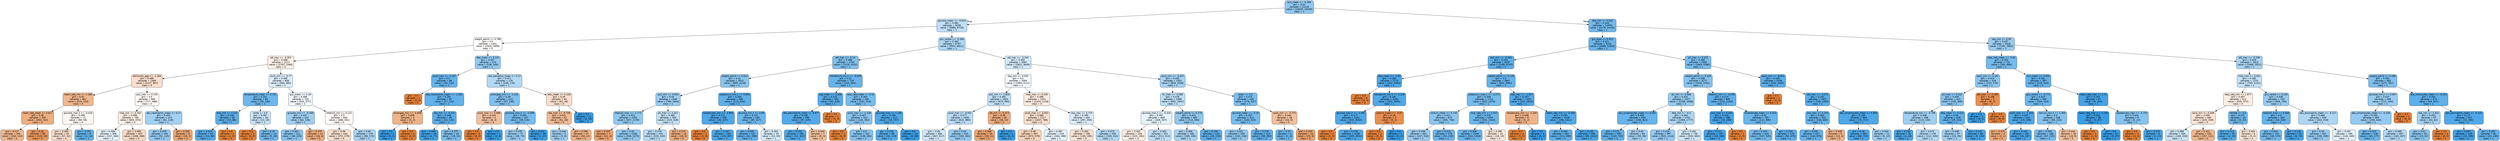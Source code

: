 digraph Tree {
node [shape=box, style="filled, rounded", color="black", fontname="helvetica"] ;
edge [fontname="helvetica"] ;
0 [label="bun_mean <= -0.394\ngini = 0.42\nsamples = 21218\nvalue = [10045, 23445]\nclass = 1", fillcolor="#8ec7f0"] ;
1 [label="glucose_mean <= -0.624\ngini = 0.481\nsamples = 9248\nvalue = [5866, 8710]\nclass = 1", fillcolor="#bedff7"] ;
0 -> 1 [labeldistance=2.5, labelangle=45, headlabel="True"] ;
2 [label="weight_admit <= 0.788\ngini = 0.5\nsamples = 2451\nvalue = [1925, 1899]\nclass = 0", fillcolor="#fffdfc"] ;
1 -> 2 ;
3 [label="ptt_max <= -0.352\ngini = 0.498\nsamples = 2177\nvalue = [1787, 1590]\nclass = 0", fillcolor="#fcf1e9"] ;
2 -> 3 ;
4 [label="admission_age <= -1.364\ngini = 0.489\nsamples = 1369\nvalue = [1227, 907]\nclass = 0", fillcolor="#f8decb"] ;
3 -> 4 ;
5 [label="heart_rate_min <= 1.186\ngini = 0.42\nsamples = 461\nvalue = [510, 219]\nclass = 0", fillcolor="#f0b78e"] ;
4 -> 5 ;
6 [label="heart_rate_mean <= 0.617\ngini = 0.39\nsamples = 390\nvalue = [450, 163]\nclass = 0", fillcolor="#eeaf81"] ;
5 -> 6 ;
7 [label="gini = 0.417\nsamples = 305\nvalue = [340, 143]\nclass = 0", fillcolor="#f0b68c"] ;
6 -> 7 ;
8 [label="gini = 0.26\nsamples = 85\nvalue = [110, 20]\nclass = 0", fillcolor="#ea985d"] ;
6 -> 8 ;
9 [label="glucose_max.2 <= -0.416\ngini = 0.499\nsamples = 71\nvalue = [60, 56]\nclass = 0", fillcolor="#fdf7f2"] ;
5 -> 9 ;
10 [label="gini = 0.489\nsamples = 62\nvalue = [57, 42]\nclass = 0", fillcolor="#f8decb"] ;
9 -> 10 ;
11 [label="gini = 0.291\nsamples = 9\nvalue = [3, 14]\nclass = 1", fillcolor="#63b2eb"] ;
9 -> 11 ;
12 [label="po2_max <= 0.155\ngini = 0.5\nsamples = 908\nvalue = [717, 688]\nclass = 0", fillcolor="#fefaf7"] ;
4 -> 12 ;
13 [label="mbp_min <= 0.162\ngini = 0.498\nsamples = 795\nvalue = [655, 570]\nclass = 0", fillcolor="#fcefe5"] ;
12 -> 13 ;
14 [label="gini = 0.498\nsamples = 358\nvalue = [247, 284]\nclass = 1", fillcolor="#e5f2fc"] ;
13 -> 14 ;
15 [label="gini = 0.485\nsamples = 437\nvalue = [408, 286]\nclass = 0", fillcolor="#f7d9c4"] ;
13 -> 15 ;
16 [label="abs_neutrophils_mean <= 0.27\ngini = 0.452\nsamples = 113\nvalue = [62, 118]\nclass = 1", fillcolor="#a1d0f3"] ;
12 -> 16 ;
17 [label="gini = 0.429\nsamples = 104\nvalue = [52, 115]\nclass = 1", fillcolor="#93c9f1"] ;
16 -> 17 ;
18 [label="gini = 0.355\nsamples = 9\nvalue = [10, 3]\nclass = 0", fillcolor="#eda774"] ;
16 -> 18 ;
19 [label="pco2_min <= -0.77\ngini = 0.495\nsamples = 808\nvalue = [560, 683]\nclass = 1", fillcolor="#dbedfa"] ;
3 -> 19 ;
20 [label="temperature_mean <= 0.791\ngini = 0.331\nsamples = 83\nvalue = [28, 106]\nclass = 1", fillcolor="#6db7ec"] ;
19 -> 20 ;
21 [label="dbp_min <= 2.151\ngini = 0.249\nsamples = 65\nvalue = [15, 88]\nclass = 1", fillcolor="#5baee9"] ;
20 -> 21 ;
22 [label="gini = 0.224\nsamples = 63\nvalue = [13, 88]\nclass = 1", fillcolor="#56abe9"] ;
21 -> 22 ;
23 [label="gini = 0.0\nsamples = 2\nvalue = [2, 0]\nclass = 0", fillcolor="#e58139"] ;
21 -> 23 ;
24 [label="white <= 0.5\ngini = 0.487\nsamples = 18\nvalue = [13, 18]\nclass = 1", fillcolor="#c8e4f8"] ;
20 -> 24 ;
25 [label="gini = 0.0\nsamples = 5\nvalue = [8, 0]\nclass = 0", fillcolor="#e58139"] ;
24 -> 25 ;
26 [label="gini = 0.34\nsamples = 13\nvalue = [5, 18]\nclass = 1", fillcolor="#70b8ec"] ;
24 -> 26 ;
27 [label="gcs_motor <= 0.26\ngini = 0.499\nsamples = 725\nvalue = [532, 577]\nclass = 1", fillcolor="#f0f7fd"] ;
19 -> 27 ;
28 [label="glucose_min <= -0.268\ngini = 0.447\nsamples = 122\nvalue = [64, 126]\nclass = 1", fillcolor="#9ecff2"] ;
27 -> 28 ;
29 [label="gini = 0.401\nsamples = 111\nvalue = [46, 120]\nclass = 1", fillcolor="#85c3ef"] ;
28 -> 29 ;
30 [label="gini = 0.375\nsamples = 11\nvalue = [18, 6]\nclass = 0", fillcolor="#eeab7b"] ;
28 -> 30 ;
31 [label="totalco2_min <= 0.122\ngini = 0.5\nsamples = 603\nvalue = [468, 451]\nclass = 0", fillcolor="#fefaf8"] ;
27 -> 31 ;
32 [label="gini = 0.49\nsamples = 424\nvalue = [372, 279]\nclass = 0", fillcolor="#f8e0ce"] ;
31 -> 32 ;
33 [label="gini = 0.46\nsamples = 179\nvalue = [96, 172]\nclass = 1", fillcolor="#a8d4f4"] ;
31 -> 33 ;
34 [label="dbp_mean <= 0.221\ngini = 0.427\nsamples = 274\nvalue = [138, 309]\nclass = 1", fillcolor="#91c9f1"] ;
2 -> 34 ;
35 [label="pco2_max <= -2.187\ngini = 0.3\nsamples = 98\nvalue = [30, 133]\nclass = 1", fillcolor="#66b3eb"] ;
34 -> 35 ;
36 [label="gini = 0.0\nsamples = 1\nvalue = [3, 0]\nclass = 0", fillcolor="#e58139"] ;
35 -> 36 ;
37 [label="abs_neutrophils_mean <= -1.261\ngini = 0.281\nsamples = 97\nvalue = [27, 133]\nclass = 1", fillcolor="#61b1ea"] ;
35 -> 37 ;
38 [label="aniongap_min <= -0.409\ngini = 0.408\nsamples = 4\nvalue = [5, 2]\nclass = 0", fillcolor="#efb388"] ;
37 -> 38 ;
39 [label="gini = 0.0\nsamples = 1\nvalue = [0, 2]\nclass = 1", fillcolor="#399de5"] ;
38 -> 39 ;
40 [label="gini = 0.0\nsamples = 3\nvalue = [5, 0]\nclass = 0", fillcolor="#e58139"] ;
38 -> 40 ;
41 [label="sbp_min <= -0.141\ngini = 0.246\nsamples = 93\nvalue = [22, 131]\nclass = 1", fillcolor="#5aade9"] ;
37 -> 41 ;
42 [label="gini = 0.094\nsamples = 49\nvalue = [4, 77]\nclass = 1", fillcolor="#43a2e6"] ;
41 -> 42 ;
43 [label="gini = 0.375\nsamples = 44\nvalue = [18, 54]\nclass = 1", fillcolor="#7bbeee"] ;
41 -> 43 ;
44 [label="abs_basophils_mean <= 0.12\ngini = 0.471\nsamples = 176\nvalue = [108, 176]\nclass = 1", fillcolor="#b2d9f5"] ;
34 -> 44 ;
45 [label="aniongap_min <= -1.242\ngini = 0.39\nsamples = 112\nvalue = [47, 130]\nclass = 1", fillcolor="#81c0ee"] ;
44 -> 45 ;
46 [label="pco2_max <= 0.588\ngini = 0.444\nsamples = 5\nvalue = [8, 4]\nclass = 0", fillcolor="#f2c09c"] ;
45 -> 46 ;
47 [label="gini = 0.0\nsamples = 4\nvalue = [8, 0]\nclass = 0", fillcolor="#e58139"] ;
46 -> 47 ;
48 [label="gini = 0.0\nsamples = 1\nvalue = [0, 4]\nclass = 1", fillcolor="#399de5"] ;
46 -> 48 ;
49 [label="glucose_max.2 <= -0.498\ngini = 0.361\nsamples = 107\nvalue = [39, 126]\nclass = 1", fillcolor="#76bbed"] ;
45 -> 49 ;
50 [label="gini = 0.439\nsamples = 77\nvalue = [38, 79]\nclass = 1", fillcolor="#98ccf2"] ;
49 -> 50 ;
51 [label="gini = 0.041\nsamples = 30\nvalue = [1, 47]\nclass = 1", fillcolor="#3d9fe6"] ;
49 -> 51 ;
52 [label="wbc_mean <= 0.126\ngini = 0.49\nsamples = 64\nvalue = [61, 46]\nclass = 0", fillcolor="#f9e0ce"] ;
44 -> 52 ;
53 [label="sbp_max <= -0.709\ngini = 0.431\nsamples = 52\nvalue = [61, 28]\nclass = 0", fillcolor="#f1bb94"] ;
52 -> 53 ;
54 [label="gini = 0.444\nsamples = 5\nvalue = [3, 6]\nclass = 1", fillcolor="#9ccef2"] ;
53 -> 54 ;
55 [label="gini = 0.399\nsamples = 47\nvalue = [58, 22]\nclass = 0", fillcolor="#efb184"] ;
53 -> 55 ;
56 [label="gini = 0.0\nsamples = 12\nvalue = [0, 18]\nclass = 1", fillcolor="#399de5"] ;
52 -> 56 ;
57 [label="gcs_verbal <= -0.308\ngini = 0.464\nsamples = 6797\nvalue = [3941, 6811]\nclass = 1", fillcolor="#acd6f4"] ;
1 -> 57 ;
58 [label="ptt_max <= -0.14\ngini = 0.386\nsamples = 2730\nvalue = [1119, 3162]\nclass = 1", fillcolor="#7fc0ee"] ;
57 -> 58 ;
59 [label="weight_admit <= 0.645\ngini = 0.41\nsamples = 2012\nvalue = [895, 2218]\nclass = 1", fillcolor="#89c5ef"] ;
58 -> 59 ;
60 [label="po2_min <= 0.953\ngini = 0.44\nsamples = 1546\nvalue = [780, 1604]\nclass = 1", fillcolor="#99cdf2"] ;
59 -> 60 ;
61 [label="totalco2_max <= -1.773\ngini = 0.423\nsamples = 1191\nvalue = [557, 1278]\nclass = 1", fillcolor="#8fc8f0"] ;
60 -> 61 ;
62 [label="gini = 0.337\nsamples = 7\nvalue = [11, 3]\nclass = 0", fillcolor="#eca36f"] ;
61 -> 62 ;
63 [label="gini = 0.42\nsamples = 1184\nvalue = [546, 1275]\nclass = 1", fillcolor="#8ec7f0"] ;
61 -> 63 ;
64 [label="ph_max <= 2.021\ngini = 0.482\nsamples = 355\nvalue = [223, 326]\nclass = 1", fillcolor="#c0e0f7"] ;
60 -> 64 ;
65 [label="gini = 0.476\nsamples = 341\nvalue = [205, 320]\nclass = 1", fillcolor="#b8dcf6"] ;
64 -> 65 ;
66 [label="gini = 0.375\nsamples = 14\nvalue = [18, 6]\nclass = 0", fillcolor="#eeab7b"] ;
64 -> 66 ;
67 [label="potassium_min.1 <= 0.056\ngini = 0.266\nsamples = 466\nvalue = [115, 614]\nclass = 1", fillcolor="#5eafea"] ;
59 -> 67 ;
68 [label="baseexcess_min <= -3.984\ngini = 0.171\nsamples = 206\nvalue = [30, 287]\nclass = 1", fillcolor="#4ea7e8"] ;
67 -> 68 ;
69 [label="gini = 0.0\nsamples = 1\nvalue = [1, 0]\nclass = 0", fillcolor="#e58139"] ;
68 -> 69 ;
70 [label="gini = 0.167\nsamples = 205\nvalue = [29, 287]\nclass = 1", fillcolor="#4da7e8"] ;
68 -> 70 ;
71 [label="glucose_min.2 <= 0.86\ngini = 0.327\nsamples = 260\nvalue = [85, 327]\nclass = 1", fillcolor="#6cb6ec"] ;
67 -> 71 ;
72 [label="gini = 0.285\nsamples = 227\nvalue = [62, 298]\nclass = 1", fillcolor="#62b1ea"] ;
71 -> 72 ;
73 [label="gini = 0.493\nsamples = 33\nvalue = [23, 29]\nclass = 1", fillcolor="#d6ebfa"] ;
71 -> 73 ;
74 [label="hematocrit_min.1 <= -0.829\ngini = 0.31\nsamples = 718\nvalue = [224, 944]\nclass = 1", fillcolor="#68b4eb"] ;
58 -> 74 ;
75 [label="sbp_mean <= 1.836\ngini = 0.222\nsamples = 292\nvalue = [62, 425]\nclass = 1", fillcolor="#56abe9"] ;
74 -> 75 ;
76 [label="abs_eosinophils_mean <= 0.977\ngini = 0.209\nsamples = 290\nvalue = [57, 425]\nclass = 1", fillcolor="#54aae8"] ;
75 -> 76 ;
77 [label="gini = 0.192\nsamples = 283\nvalue = [51, 422]\nclass = 1", fillcolor="#51a9e8"] ;
76 -> 77 ;
78 [label="gini = 0.444\nsamples = 7\nvalue = [6, 3]\nclass = 0", fillcolor="#f2c09c"] ;
76 -> 78 ;
79 [label="gini = 0.0\nsamples = 2\nvalue = [5, 0]\nclass = 0", fillcolor="#e58139"] ;
75 -> 79 ;
80 [label="resp_rate_mean <= 0.32\ngini = 0.363\nsamples = 426\nvalue = [162, 519]\nclass = 1", fillcolor="#77bced"] ;
74 -> 80 ;
81 [label="pco2_max <= -1.248\ngini = 0.407\nsamples = 315\nvalue = [144, 362]\nclass = 1", fillcolor="#88c4ef"] ;
80 -> 81 ;
82 [label="gini = 0.0\nsamples = 3\nvalue = [6, 0]\nclass = 0", fillcolor="#e58139"] ;
81 -> 82 ;
83 [label="gini = 0.4\nsamples = 312\nvalue = [138, 362]\nclass = 1", fillcolor="#84c2ef"] ;
81 -> 83 ;
84 [label="glucose_max <= 1.183\ngini = 0.185\nsamples = 111\nvalue = [18, 157]\nclass = 1", fillcolor="#50a8e8"] ;
80 -> 84 ;
85 [label="gini = 0.228\nsamples = 88\nvalue = [18, 119]\nclass = 1", fillcolor="#57ace9"] ;
84 -> 85 ;
86 [label="gini = 0.0\nsamples = 23\nvalue = [0, 38]\nclass = 1", fillcolor="#399de5"] ;
84 -> 86 ;
87 [label="ptt_max <= -0.345\ngini = 0.492\nsamples = 4067\nvalue = [2822, 3649]\nclass = 1", fillcolor="#d2e9f9"] ;
57 -> 87 ;
88 [label="sbp_min <= 0.033\ngini = 0.5\nsamples = 2564\nvalue = [1994, 2111]\nclass = 1", fillcolor="#f4fafe"] ;
87 -> 88 ;
89 [label="po2_min <= 2.806\ngini = 0.481\nsamples = 1043\nvalue = [670, 993]\nclass = 1", fillcolor="#bfdff7"] ;
88 -> 89 ;
90 [label="pco2_max <= -0.052\ngini = 0.477\nsamples = 1008\nvalue = [632, 980]\nclass = 1", fillcolor="#b9dcf6"] ;
89 -> 90 ;
91 [label="gini = 0.49\nsamples = 684\nvalue = [467, 617]\nclass = 1", fillcolor="#cfe7f9"] ;
90 -> 91 ;
92 [label="gini = 0.43\nsamples = 324\nvalue = [165, 363]\nclass = 1", fillcolor="#93caf1"] ;
90 -> 92 ;
93 [label="ptt_min <= 0.073\ngini = 0.38\nsamples = 35\nvalue = [38, 13]\nclass = 0", fillcolor="#eeac7d"] ;
89 -> 93 ;
94 [label="gini = 0.348\nsamples = 34\nvalue = [38, 11]\nclass = 0", fillcolor="#eda572"] ;
93 -> 94 ;
95 [label="gini = 0.0\nsamples = 1\nvalue = [0, 2]\nclass = 1", fillcolor="#399de5"] ;
93 -> 95 ;
96 [label="mbp_max <= 0.355\ngini = 0.496\nsamples = 1521\nvalue = [1324, 1118]\nclass = 0", fillcolor="#fbebe0"] ;
88 -> 96 ;
97 [label="pco2_max <= -0.052\ngini = 0.489\nsamples = 1117\nvalue = [1037, 768]\nclass = 0", fillcolor="#f8decc"] ;
96 -> 97 ;
98 [label="gini = 0.48\nsamples = 907\nvalue = [873, 579]\nclass = 0", fillcolor="#f6d5bc"] ;
97 -> 98 ;
99 [label="gini = 0.497\nsamples = 210\nvalue = [164, 189]\nclass = 1", fillcolor="#e5f2fc"] ;
97 -> 99 ;
100 [label="sbp_max <= 0.719\ngini = 0.495\nsamples = 404\nvalue = [287, 350]\nclass = 1", fillcolor="#dbedfa"] ;
96 -> 100 ;
101 [label="gini = 0.493\nsamples = 158\nvalue = [138, 108]\nclass = 0", fillcolor="#f9e4d4"] ;
100 -> 101 ;
102 [label="gini = 0.472\nsamples = 246\nvalue = [149, 242]\nclass = 1", fillcolor="#b3d9f5"] ;
100 -> 102 ;
103 [label="pco2_min <= -0.007\ngini = 0.455\nsamples = 1503\nvalue = [828, 1538]\nclass = 1", fillcolor="#a4d2f3"] ;
87 -> 103 ;
104 [label="inr_max <= -0.083\ngini = 0.478\nsamples = 1069\nvalue = [652, 1001]\nclass = 1", fillcolor="#baddf6"] ;
103 -> 104 ;
105 [label="glucose_max.2 <= -0.334\ngini = 0.497\nsamples = 609\nvalue = [438, 507]\nclass = 1", fillcolor="#e4f2fb"] ;
104 -> 105 ;
106 [label="gini = 0.497\nsamples = 258\nvalue = [225, 194]\nclass = 0", fillcolor="#fbeee4"] ;
105 -> 106 ;
107 [label="gini = 0.482\nsamples = 351\nvalue = [213, 313]\nclass = 1", fillcolor="#c0e0f7"] ;
105 -> 107 ;
108 [label="weight_admit <= 0.278\ngini = 0.422\nsamples = 460\nvalue = [214, 494]\nclass = 1", fillcolor="#8fc7f0"] ;
104 -> 108 ;
109 [label="gini = 0.459\nsamples = 346\nvalue = [186, 336]\nclass = 1", fillcolor="#a7d3f3"] ;
108 -> 109 ;
110 [label="gini = 0.256\nsamples = 114\nvalue = [28, 158]\nclass = 1", fillcolor="#5caeea"] ;
108 -> 110 ;
111 [label="asian <= 0.5\ngini = 0.372\nsamples = 434\nvalue = [176, 537]\nclass = 1", fillcolor="#7abdee"] ;
103 -> 111 ;
112 [label="glucose_mean <= -0.19\ngini = 0.357\nsamples = 416\nvalue = [160, 529]\nclass = 1", fillcolor="#75bbed"] ;
111 -> 112 ;
113 [label="gini = 0.421\nsamples = 204\nvalue = [102, 236]\nclass = 1", fillcolor="#8fc7f0"] ;
112 -> 113 ;
114 [label="gini = 0.276\nsamples = 212\nvalue = [58, 293]\nclass = 1", fillcolor="#60b0ea"] ;
112 -> 114 ;
115 [label="spo2_min <= -0.773\ngini = 0.444\nsamples = 18\nvalue = [16, 8]\nclass = 0", fillcolor="#f2c09c"] ;
111 -> 115 ;
116 [label="gini = 0.32\nsamples = 4\nvalue = [1, 4]\nclass = 1", fillcolor="#6ab6ec"] ;
115 -> 116 ;
117 [label="gini = 0.332\nsamples = 14\nvalue = [15, 4]\nclass = 0", fillcolor="#eca36e"] ;
115 -> 117 ;
118 [label="dbp_min <= 0.524\ngini = 0.344\nsamples = 11970\nvalue = [4179, 14735]\nclass = 1", fillcolor="#71b9ec"] ;
0 -> 118 [labeldistance=2.5, labelangle=-45, headlabel="False"] ;
119 [label="gcs_eyes <= 0.412\ngini = 0.311\nsamples = 9342\nvalue = [2848, 11933]\nclass = 1", fillcolor="#68b4eb"] ;
118 -> 119 ;
120 [label="po2_min <= -0.283\ngini = 0.254\nsamples = 5037\nvalue = [1185, 6747]\nclass = 1", fillcolor="#5caeea"] ;
119 -> 120 ;
121 [label="dbp_mean <= -2.65\ngini = 0.185\nsamples = 2170\nvalue = [352, 3055]\nclass = 1", fillcolor="#50a8e8"] ;
120 -> 121 ;
122 [label="gini = 0.0\nsamples = 6\nvalue = [10, 0]\nclass = 0", fillcolor="#e58139"] ;
121 -> 122 ;
123 [label="hematocrit_min.1 <= 3.329\ngini = 0.181\nsamples = 2164\nvalue = [342, 3055]\nclass = 1", fillcolor="#4fa8e8"] ;
121 -> 123 ;
124 [label="glucose_max.2 <= -1.092\ngini = 0.177\nsamples = 2161\nvalue = [333, 3054]\nclass = 1", fillcolor="#4fa8e8"] ;
123 -> 124 ;
125 [label="gini = 0.0\nsamples = 3\nvalue = [4, 0]\nclass = 0", fillcolor="#e58139"] ;
124 -> 125 ;
126 [label="gini = 0.176\nsamples = 2158\nvalue = [329, 3054]\nclass = 1", fillcolor="#4ea8e8"] ;
124 -> 126 ;
127 [label="sodium_mean <= -0.07\ngini = 0.18\nsamples = 3\nvalue = [9, 1]\nclass = 0", fillcolor="#e88f4f"] ;
123 -> 127 ;
128 [label="gini = 0.0\nsamples = 2\nvalue = [9, 0]\nclass = 0", fillcolor="#e58139"] ;
127 -> 128 ;
129 [label="gini = 0.0\nsamples = 1\nvalue = [0, 1]\nclass = 1", fillcolor="#399de5"] ;
127 -> 129 ;
130 [label="weight_admit <= 0.118\ngini = 0.3\nsamples = 2867\nvalue = [833, 3692]\nclass = 1", fillcolor="#66b3eb"] ;
120 -> 130 ;
131 [label="potassium_max.1 <= -0.273\ngini = 0.358\nsamples = 1714\nvalue = [632, 2079]\nclass = 1", fillcolor="#75bbed"] ;
130 -> 131 ;
132 [label="sodium_mean <= 0.734\ngini = 0.411\nsamples = 670\nvalue = [300, 736]\nclass = 1", fillcolor="#8ac5f0"] ;
131 -> 132 ;
133 [label="gini = 0.438\nsamples = 491\nvalue = [247, 516]\nclass = 1", fillcolor="#98ccf1"] ;
132 -> 133 ;
134 [label="gini = 0.313\nsamples = 179\nvalue = [53, 220]\nclass = 1", fillcolor="#69b5eb"] ;
132 -> 134 ;
135 [label="resp_rate_min <= 2.252\ngini = 0.318\nsamples = 1044\nvalue = [332, 1343]\nclass = 1", fillcolor="#6ab5eb"] ;
131 -> 135 ;
136 [label="gini = 0.309\nsamples = 1030\nvalue = [314, 1328]\nclass = 1", fillcolor="#68b4eb"] ;
135 -> 136 ;
137 [label="gini = 0.496\nsamples = 14\nvalue = [18, 15]\nclass = 0", fillcolor="#fbeade"] ;
135 -> 137 ;
138 [label="sbp_max <= -1.917\ngini = 0.197\nsamples = 1153\nvalue = [201, 1613]\nclass = 1", fillcolor="#52a9e8"] ;
130 -> 138 ;
139 [label="baseexcess_min <= -1.245\ngini = 0.408\nsamples = 5\nvalue = [5, 2]\nclass = 0", fillcolor="#efb388"] ;
138 -> 139 ;
140 [label="gini = 0.0\nsamples = 3\nvalue = [5, 0]\nclass = 0", fillcolor="#e58139"] ;
139 -> 140 ;
141 [label="gini = 0.0\nsamples = 2\nvalue = [0, 2]\nclass = 1", fillcolor="#399de5"] ;
139 -> 141 ;
142 [label="heart_rate_min <= -0.456\ngini = 0.193\nsamples = 1148\nvalue = [196, 1611]\nclass = 1", fillcolor="#51a9e8"] ;
138 -> 142 ;
143 [label="gini = 0.264\nsamples = 442\nvalue = [111, 599]\nclass = 1", fillcolor="#5eafea"] ;
142 -> 143 ;
144 [label="gini = 0.143\nsamples = 706\nvalue = [85, 1012]\nclass = 1", fillcolor="#4aa5e7"] ;
142 -> 144 ;
145 [label="ph_max <= 0.152\ngini = 0.368\nsamples = 4305\nvalue = [1663, 5186]\nclass = 1", fillcolor="#78bced"] ;
119 -> 145 ;
146 [label="weight_admit <= 0.425\ngini = 0.398\nsamples = 3277\nvalue = [1429, 3781]\nclass = 1", fillcolor="#84c2ef"] ;
145 -> 146 ;
147 [label="ph_min <= 0.058\ngini = 0.432\nsamples = 2377\nvalue = [1198, 2598]\nclass = 1", fillcolor="#94caf1"] ;
146 -> 147 ;
148 [label="abs_lymphocytes_mean <= 0.063\ngini = 0.305\nsamples = 634\nvalue = [190, 821]\nclass = 1", fillcolor="#67b4eb"] ;
147 -> 148 ;
149 [label="gini = 0.271\nsamples = 550\nvalue = [140, 725]\nclass = 1", fillcolor="#5fb0ea"] ;
148 -> 149 ;
150 [label="gini = 0.45\nsamples = 84\nvalue = [50, 96]\nclass = 1", fillcolor="#a0d0f3"] ;
148 -> 150 ;
151 [label="dbp_min <= -0.3\ngini = 0.462\nsamples = 1743\nvalue = [1008, 1777]\nclass = 1", fillcolor="#a9d5f4"] ;
147 -> 151 ;
152 [label="gini = 0.429\nsamples = 997\nvalue = [503, 1114]\nclass = 1", fillcolor="#92c9f1"] ;
151 -> 152 ;
153 [label="gini = 0.491\nsamples = 746\nvalue = [505, 663]\nclass = 1", fillcolor="#d0e8f9"] ;
151 -> 153 ;
154 [label="totalco2_min <= -0.295\ngini = 0.273\nsamples = 900\nvalue = [231, 1183]\nclass = 1", fillcolor="#60b0ea"] ;
146 -> 154 ;
155 [label="po2_max <= 3.434\ngini = 0.116\nsamples = 198\nvalue = [19, 288]\nclass = 1", fillcolor="#46a3e7"] ;
154 -> 155 ;
156 [label="gini = 0.111\nsamples = 197\nvalue = [18, 288]\nclass = 1", fillcolor="#45a3e7"] ;
155 -> 156 ;
157 [label="gini = 0.0\nsamples = 1\nvalue = [1, 0]\nclass = 0", fillcolor="#e58139"] ;
155 -> 157 ;
158 [label="bicarbonate_mean <= 0.423\ngini = 0.31\nsamples = 702\nvalue = [212, 895]\nclass = 1", fillcolor="#68b4eb"] ;
154 -> 158 ;
159 [label="gini = 0.342\nsamples = 424\nvalue = [147, 525]\nclass = 1", fillcolor="#70b8ec"] ;
158 -> 159 ;
160 [label="gini = 0.254\nsamples = 278\nvalue = [65, 370]\nclass = 1", fillcolor="#5caeea"] ;
158 -> 160 ;
161 [label="spo2_min <= -8.954\ngini = 0.245\nsamples = 1028\nvalue = [234, 1405]\nclass = 1", fillcolor="#5aade9"] ;
145 -> 161 ;
162 [label="gini = 0.0\nsamples = 1\nvalue = [4, 0]\nclass = 0", fillcolor="#e58139"] ;
161 -> 162 ;
163 [label="ptt_max <= -0.274\ngini = 0.242\nsamples = 1027\nvalue = [230, 1405]\nclass = 1", fillcolor="#59ade9"] ;
161 -> 163 ;
164 [label="po2_max <= 2.154\ngini = 0.303\nsamples = 523\nvalue = [156, 683]\nclass = 1", fillcolor="#66b3eb"] ;
163 -> 164 ;
165 [label="gini = 0.291\nsamples = 517\nvalue = [146, 679]\nclass = 1", fillcolor="#64b2eb"] ;
164 -> 165 ;
166 [label="gini = 0.408\nsamples = 6\nvalue = [10, 4]\nclass = 0", fillcolor="#efb388"] ;
164 -> 166 ;
167 [label="abs_lymphocytes_mean <= 0.465\ngini = 0.169\nsamples = 504\nvalue = [74, 722]\nclass = 1", fillcolor="#4da7e8"] ;
163 -> 167 ;
168 [label="gini = 0.16\nsamples = 493\nvalue = [68, 710]\nclass = 1", fillcolor="#4ca6e7"] ;
167 -> 168 ;
169 [label="gini = 0.444\nsamples = 11\nvalue = [6, 12]\nclass = 1", fillcolor="#9ccef2"] ;
167 -> 169 ;
170 [label="sbp_min <= 0.09\ngini = 0.437\nsamples = 2628\nvalue = [1331, 2802]\nclass = 1", fillcolor="#97ccf1"] ;
118 -> 170 ;
171 [label="resp_rate_mean <= -0.01\ngini = 0.354\nsamples = 715\nvalue = [263, 880]\nclass = 1", fillcolor="#74baed"] ;
170 -> 171 ;
172 [label="spo2_min <= 1.161\ngini = 0.414\nsamples = 318\nvalue = [153, 370]\nclass = 1", fillcolor="#8bc6f0"] ;
171 -> 172 ;
173 [label="ph_max <= 0.152\ngini = 0.405\nsamples = 313\nvalue = [145, 369]\nclass = 1", fillcolor="#87c4ef"] ;
172 -> 173 ;
174 [label="temperature_min <= -0.796\ngini = 0.448\nsamples = 208\nvalue = [116, 226]\nclass = 1", fillcolor="#9fcff2"] ;
173 -> 174 ;
175 [label="gini = 0.156\nsamples = 32\nvalue = [4, 43]\nclass = 1", fillcolor="#4ba6e7"] ;
174 -> 175 ;
176 [label="gini = 0.471\nsamples = 176\nvalue = [112, 183]\nclass = 1", fillcolor="#b2d9f5"] ;
174 -> 176 ;
177 [label="dbp_mean <= 0.412\ngini = 0.28\nsamples = 105\nvalue = [29, 143]\nclass = 1", fillcolor="#61b1ea"] ;
173 -> 177 ;
178 [label="gini = 0.448\nsamples = 37\nvalue = [20, 39]\nclass = 1", fillcolor="#9fcff2"] ;
177 -> 178 ;
179 [label="gini = 0.147\nsamples = 68\nvalue = [9, 104]\nclass = 1", fillcolor="#4aa5e7"] ;
177 -> 179 ;
180 [label="ptt_max <= -0.396\ngini = 0.198\nsamples = 5\nvalue = [8, 1]\nclass = 0", fillcolor="#e89152"] ;
172 -> 180 ;
181 [label="gini = 0.0\nsamples = 1\nvalue = [0, 1]\nclass = 1", fillcolor="#399de5"] ;
180 -> 181 ;
182 [label="gini = 0.0\nsamples = 4\nvalue = [8, 0]\nclass = 0", fillcolor="#e58139"] ;
180 -> 182 ;
183 [label="bun_mean <= 0.953\ngini = 0.292\nsamples = 397\nvalue = [110, 510]\nclass = 1", fillcolor="#64b2eb"] ;
171 -> 183 ;
184 [label="gcs_verbal <= -0.772\ngini = 0.323\nsamples = 330\nvalue = [104, 410]\nclass = 1", fillcolor="#6bb6ec"] ;
183 -> 184 ;
185 [label="pco2_max <= -1.333\ngini = 0.167\nsamples = 124\nvalue = [19, 188]\nclass = 1", fillcolor="#4da7e8"] ;
184 -> 185 ;
186 [label="gini = 0.375\nsamples = 4\nvalue = [3, 1]\nclass = 0", fillcolor="#eeab7b"] ;
185 -> 186 ;
187 [label="gini = 0.145\nsamples = 120\nvalue = [16, 187]\nclass = 1", fillcolor="#4aa5e7"] ;
185 -> 187 ;
188 [label="calcium_min.1 <= 1.356\ngini = 0.4\nsamples = 206\nvalue = [85, 222]\nclass = 1", fillcolor="#85c3ef"] ;
184 -> 188 ;
189 [label="gini = 0.364\nsamples = 188\nvalue = [67, 213]\nclass = 1", fillcolor="#77bced"] ;
188 -> 189 ;
190 [label="gini = 0.444\nsamples = 18\nvalue = [18, 9]\nclass = 0", fillcolor="#f2c09c"] ;
188 -> 190 ;
191 [label="heart_rate_max <= 1.72\ngini = 0.107\nsamples = 67\nvalue = [6, 100]\nclass = 1", fillcolor="#45a3e7"] ;
183 -> 191 ;
192 [label="heart_rate_max <= -1.245\ngini = 0.022\nsamples = 58\nvalue = [1, 87]\nclass = 1", fillcolor="#3b9ee5"] ;
191 -> 192 ;
193 [label="gini = 0.0\nsamples = 1\nvalue = [1, 0]\nclass = 0", fillcolor="#e58139"] ;
192 -> 193 ;
194 [label="gini = 0.0\nsamples = 57\nvalue = [0, 87]\nclass = 1", fillcolor="#399de5"] ;
192 -> 194 ;
195 [label="baseexcess_max <= -0.753\ngini = 0.401\nsamples = 9\nvalue = [5, 13]\nclass = 1", fillcolor="#85c3ef"] ;
191 -> 195 ;
196 [label="gini = 0.0\nsamples = 3\nvalue = [4, 0]\nclass = 0", fillcolor="#e58139"] ;
195 -> 196 ;
197 [label="gini = 0.133\nsamples = 6\nvalue = [1, 13]\nclass = 1", fillcolor="#48a5e7"] ;
195 -> 197 ;
198 [label="ptt_max <= -0.338\ngini = 0.459\nsamples = 1913\nvalue = [1068, 1922]\nclass = 1", fillcolor="#a7d3f3"] ;
170 -> 198 ;
199 [label="mbp_max <= 0.081\ngini = 0.485\nsamples = 1231\nvalue = [793, 1131]\nclass = 1", fillcolor="#c4e2f7"] ;
198 -> 199 ;
200 [label="resp_rate_min <= 1.977\ngini = 0.497\nsamples = 512\nvalue = [435, 372]\nclass = 0", fillcolor="#fbede2"] ;
199 -> 200 ;
201 [label="spo2_min <= 0.268\ngini = 0.494\nsamples = 484\nvalue = [426, 339]\nclass = 0", fillcolor="#fae5d7"] ;
200 -> 201 ;
202 [label="gini = 0.489\nsamples = 264\nvalue = [169, 228]\nclass = 1", fillcolor="#cce6f8"] ;
201 -> 202 ;
203 [label="gini = 0.421\nsamples = 220\nvalue = [257, 111]\nclass = 0", fillcolor="#f0b78f"] ;
201 -> 203 ;
204 [label="female <= 0.5\ngini = 0.337\nsamples = 28\nvalue = [9, 33]\nclass = 1", fillcolor="#6fb8ec"] ;
200 -> 204 ;
205 [label="gini = 0.213\nsamples = 20\nvalue = [4, 29]\nclass = 1", fillcolor="#54abe9"] ;
204 -> 205 ;
206 [label="gini = 0.494\nsamples = 8\nvalue = [5, 4]\nclass = 0", fillcolor="#fae6d7"] ;
204 -> 206 ;
207 [label="gcs_verbal <= 0.155\ngini = 0.436\nsamples = 719\nvalue = [358, 759]\nclass = 1", fillcolor="#96cbf1"] ;
199 -> 207 ;
208 [label="totalco2_max <= 0.468\ngini = 0.3\nsamples = 183\nvalue = [54, 240]\nclass = 1", fillcolor="#66b3eb"] ;
207 -> 208 ;
209 [label="gini = 0.343\nsamples = 133\nvalue = [48, 170]\nclass = 1", fillcolor="#71b9ec"] ;
208 -> 209 ;
210 [label="gini = 0.145\nsamples = 50\nvalue = [6, 70]\nclass = 1", fillcolor="#4aa5e7"] ;
208 -> 210 ;
211 [label="abs_eosinophils_mean <= -0.127\ngini = 0.466\nsamples = 536\nvalue = [304, 519]\nclass = 1", fillcolor="#add6f4"] ;
207 -> 211 ;
212 [label="gini = 0.43\nsamples = 337\nvalue = [159, 350]\nclass = 1", fillcolor="#93caf1"] ;
211 -> 212 ;
213 [label="gini = 0.497\nsamples = 199\nvalue = [145, 169]\nclass = 1", fillcolor="#e3f1fb"] ;
211 -> 213 ;
214 [label="weight_admit <= 0.289\ngini = 0.383\nsamples = 682\nvalue = [275, 791]\nclass = 1", fillcolor="#7ebfee"] ;
198 -> 214 ;
215 [label="glucose_min.2 <= 4.097\ngini = 0.437\nsamples = 408\nvalue = [211, 444]\nclass = 1", fillcolor="#97ccf1"] ;
214 -> 215 ;
216 [label="abs_lymphocytes_mean <= -0.108\ngini = 0.432\nsamples = 405\nvalue = [205, 444]\nclass = 1", fillcolor="#94caf1"] ;
215 -> 216 ;
217 [label="gini = 0.323\nsamples = 138\nvalue = [45, 177]\nclass = 1", fillcolor="#6bb6ec"] ;
216 -> 217 ;
218 [label="gini = 0.469\nsamples = 267\nvalue = [160, 267]\nclass = 1", fillcolor="#b0d8f5"] ;
216 -> 218 ;
219 [label="gini = 0.0\nsamples = 3\nvalue = [6, 0]\nclass = 0", fillcolor="#e58139"] ;
215 -> 219 ;
220 [label="abs_monocytes_mean <= -0.153\ngini = 0.263\nsamples = 274\nvalue = [64, 347]\nclass = 1", fillcolor="#5eafea"] ;
214 -> 220 ;
221 [label="sbp_min <= 2.401\ngini = 0.453\nsamples = 67\nvalue = [33, 62]\nclass = 1", fillcolor="#a2d1f3"] ;
220 -> 221 ;
222 [label="gini = 0.41\nsamples = 62\nvalue = [25, 62]\nclass = 1", fillcolor="#89c5ef"] ;
221 -> 222 ;
223 [label="gini = 0.0\nsamples = 5\nvalue = [8, 0]\nclass = 0", fillcolor="#e58139"] ;
221 -> 223 ;
224 [label="abs_eosinophils_mean <= -0.144\ngini = 0.177\nsamples = 207\nvalue = [31, 285]\nclass = 1", fillcolor="#4fa8e8"] ;
220 -> 224 ;
225 [label="gini = 0.097\nsamples = 126\nvalue = [10, 185]\nclass = 1", fillcolor="#44a2e6"] ;
224 -> 225 ;
226 [label="gini = 0.287\nsamples = 81\nvalue = [21, 100]\nclass = 1", fillcolor="#63b2ea"] ;
224 -> 226 ;
}
